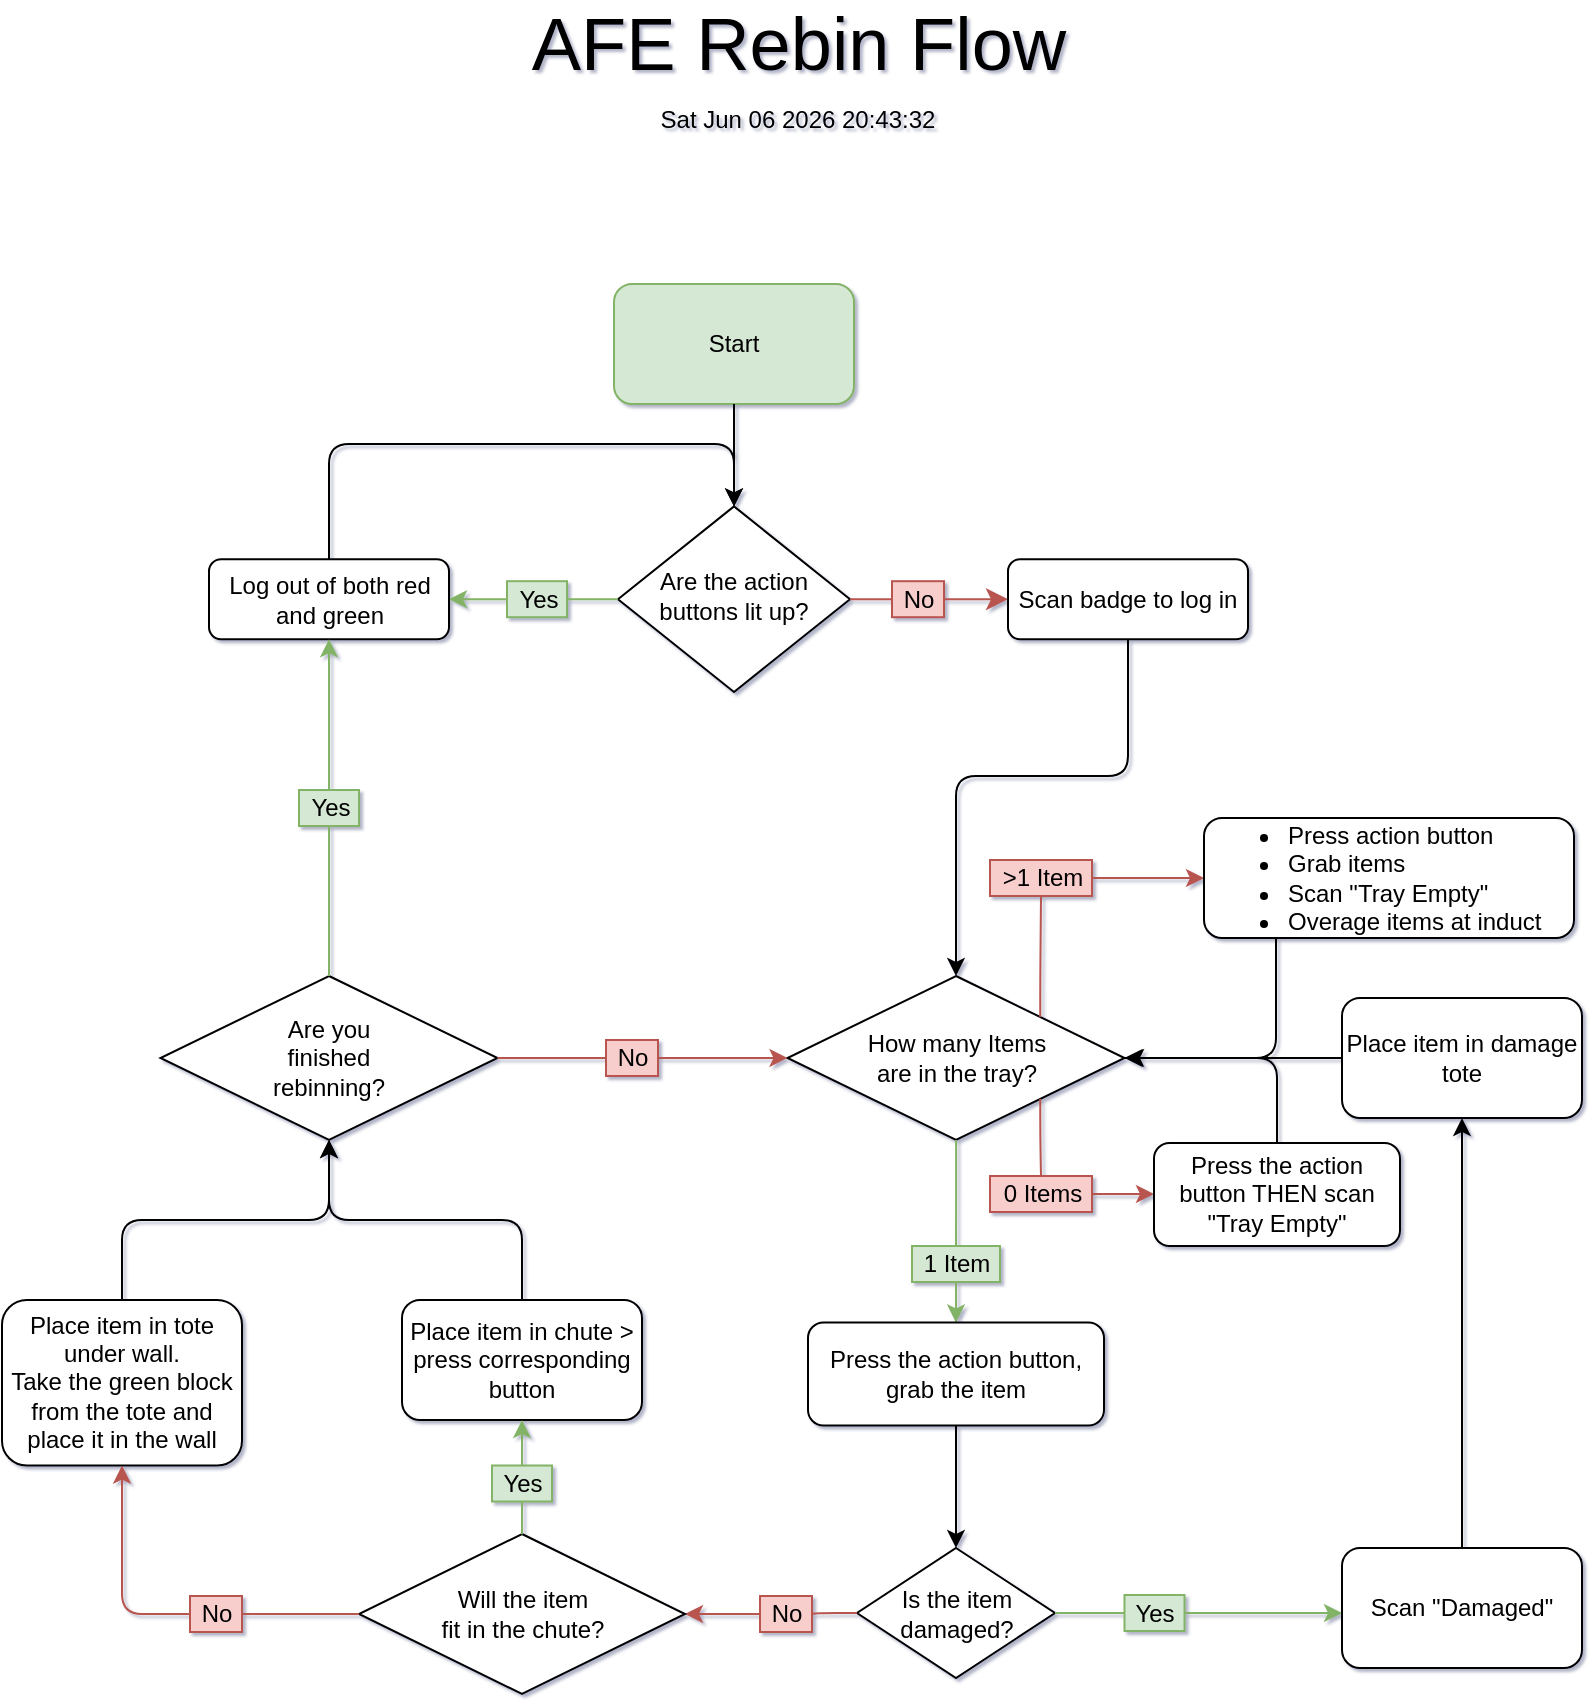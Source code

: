 <mxfile version="13.9.4" type="github">
  <diagram id="C5RBs43oDa-KdzZeNtuy" name="Page-1">
    <mxGraphModel dx="962" dy="523" grid="1" gridSize="10" guides="1" tooltips="1" connect="1" arrows="1" fold="1" page="1" pageScale="1" pageWidth="827" pageHeight="1169" background="none" math="0" shadow="1">
      <root>
        <mxCell id="WIyWlLk6GJQsqaUBKTNV-0" />
        <mxCell id="WIyWlLk6GJQsqaUBKTNV-1" parent="WIyWlLk6GJQsqaUBKTNV-0" />
        <mxCell id="WIyWlLk6GJQsqaUBKTNV-5" value="" style="edgeStyle=orthogonalEdgeStyle;rounded=0;html=1;jettySize=auto;orthogonalLoop=1;fontSize=11;endArrow=classic;endFill=1;endSize=8;strokeWidth=1;shadow=0;labelBackgroundColor=none;fillColor=#f8cecc;strokeColor=#b85450;" parent="WIyWlLk6GJQsqaUBKTNV-1" source="O4DkN6Ki-hs3kH8LSidX-30" target="WIyWlLk6GJQsqaUBKTNV-7" edge="1">
          <mxGeometry x="0.2" y="44" relative="1" as="geometry">
            <mxPoint as="offset" />
          </mxGeometry>
        </mxCell>
        <mxCell id="O4DkN6Ki-hs3kH8LSidX-33" value="" style="edgeStyle=orthogonalEdgeStyle;rounded=1;orthogonalLoop=1;jettySize=auto;html=1;endArrow=classic;endFill=1;fillColor=#d5e8d4;strokeColor=#82b366;" parent="WIyWlLk6GJQsqaUBKTNV-1" source="O4DkN6Ki-hs3kH8LSidX-34" target="WIyWlLk6GJQsqaUBKTNV-12" edge="1">
          <mxGeometry relative="1" as="geometry" />
        </mxCell>
        <mxCell id="WIyWlLk6GJQsqaUBKTNV-6" value="Are the action buttons lit up?" style="rhombus;whiteSpace=wrap;html=1;shadow=0;fontFamily=Helvetica;fontSize=12;align=center;strokeWidth=1;spacing=6;spacingTop=-4;" parent="WIyWlLk6GJQsqaUBKTNV-1" vertex="1">
          <mxGeometry x="324" y="281.2" width="116" height="92.8" as="geometry" />
        </mxCell>
        <mxCell id="O4DkN6Ki-hs3kH8LSidX-3" value="" style="edgeStyle=elbowEdgeStyle;rounded=1;orthogonalLoop=1;jettySize=auto;html=1;exitX=0.5;exitY=1;exitDx=0;exitDy=0;elbow=vertical;endArrow=classic;endFill=1;entryX=0.5;entryY=0;entryDx=0;entryDy=0;" parent="WIyWlLk6GJQsqaUBKTNV-1" source="WIyWlLk6GJQsqaUBKTNV-7" target="O4DkN6Ki-hs3kH8LSidX-0" edge="1">
          <mxGeometry relative="1" as="geometry">
            <mxPoint x="523" y="506" as="targetPoint" />
            <Array as="points">
              <mxPoint x="568" y="416" />
            </Array>
          </mxGeometry>
        </mxCell>
        <mxCell id="WIyWlLk6GJQsqaUBKTNV-7" value="Scan badge to log in" style="rounded=1;whiteSpace=wrap;html=1;fontSize=12;glass=0;strokeWidth=1;shadow=0;" parent="WIyWlLk6GJQsqaUBKTNV-1" vertex="1">
          <mxGeometry x="519" y="307.6" width="120" height="40" as="geometry" />
        </mxCell>
        <mxCell id="WIyWlLk6GJQsqaUBKTNV-12" value="Log out of both red and green" style="rounded=1;whiteSpace=wrap;html=1;fontSize=12;glass=0;strokeWidth=1;shadow=0;" parent="WIyWlLk6GJQsqaUBKTNV-1" vertex="1">
          <mxGeometry x="119.5" y="307.6" width="120" height="40" as="geometry" />
        </mxCell>
        <mxCell id="O4DkN6Ki-hs3kH8LSidX-5" value="" style="edgeStyle=orthogonalEdgeStyle;rounded=0;orthogonalLoop=1;jettySize=auto;html=1;fillColor=#d5e8d4;strokeColor=#82b366;" parent="WIyWlLk6GJQsqaUBKTNV-1" source="O4DkN6Ki-hs3kH8LSidX-6" target="O4DkN6Ki-hs3kH8LSidX-7" edge="1">
          <mxGeometry relative="1" as="geometry" />
        </mxCell>
        <mxCell id="O4DkN6Ki-hs3kH8LSidX-19" value="" style="edgeStyle=elbowEdgeStyle;rounded=1;orthogonalLoop=1;jettySize=auto;html=1;fillColor=#f8cecc;strokeColor=#b85450;" parent="WIyWlLk6GJQsqaUBKTNV-1" source="O4DkN6Ki-hs3kH8LSidX-20" target="O4DkN6Ki-hs3kH8LSidX-18" edge="1">
          <mxGeometry relative="1" as="geometry">
            <mxPoint x="540" y="647" as="sourcePoint" />
            <Array as="points">
              <mxPoint x="593" y="647" />
              <mxPoint x="556" y="614" />
            </Array>
          </mxGeometry>
        </mxCell>
        <mxCell id="O4DkN6Ki-hs3kH8LSidX-0" value="&lt;div&gt;How many Items&lt;/div&gt;&lt;div&gt;are in the tray?&lt;/div&gt;" style="rhombus;whiteSpace=wrap;html=1;" parent="WIyWlLk6GJQsqaUBKTNV-1" vertex="1">
          <mxGeometry x="408.75" y="516" width="168.5" height="81.98" as="geometry" />
        </mxCell>
        <mxCell id="O4DkN6Ki-hs3kH8LSidX-1" value="Start" style="rounded=1;whiteSpace=wrap;html=1;fillColor=#d5e8d4;strokeColor=#82b366;" parent="WIyWlLk6GJQsqaUBKTNV-1" vertex="1">
          <mxGeometry x="322" y="170" width="120" height="60" as="geometry" />
        </mxCell>
        <mxCell id="O4DkN6Ki-hs3kH8LSidX-2" value="" style="endArrow=classic;html=1;exitX=0.5;exitY=1;exitDx=0;exitDy=0;entryX=0.5;entryY=0;entryDx=0;entryDy=0;" parent="WIyWlLk6GJQsqaUBKTNV-1" source="O4DkN6Ki-hs3kH8LSidX-1" target="WIyWlLk6GJQsqaUBKTNV-6" edge="1">
          <mxGeometry width="50" height="50" relative="1" as="geometry">
            <mxPoint x="429" y="393" as="sourcePoint" />
            <mxPoint x="479" y="343" as="targetPoint" />
          </mxGeometry>
        </mxCell>
        <mxCell id="O4DkN6Ki-hs3kH8LSidX-8" value="" style="edgeStyle=orthogonalEdgeStyle;rounded=0;orthogonalLoop=1;jettySize=auto;html=1;exitX=0.5;exitY=1;exitDx=0;exitDy=0;entryX=0.5;entryY=0;entryDx=0;entryDy=0;" parent="WIyWlLk6GJQsqaUBKTNV-1" source="O4DkN6Ki-hs3kH8LSidX-7" target="O4DkN6Ki-hs3kH8LSidX-4" edge="1">
          <mxGeometry relative="1" as="geometry">
            <mxPoint x="515" y="811" as="targetPoint" />
          </mxGeometry>
        </mxCell>
        <mxCell id="O4DkN6Ki-hs3kH8LSidX-15" value="" style="edgeStyle=orthogonalEdgeStyle;orthogonalLoop=1;jettySize=auto;html=1;rounded=1;fillColor=#f8cecc;strokeColor=#b85450;entryX=1;entryY=0.5;entryDx=0;entryDy=0;" parent="WIyWlLk6GJQsqaUBKTNV-1" source="O4DkN6Ki-hs3kH8LSidX-16" target="O4DkN6Ki-hs3kH8LSidX-37" edge="1">
          <mxGeometry relative="1" as="geometry">
            <mxPoint x="334" y="835" as="targetPoint" />
          </mxGeometry>
        </mxCell>
        <mxCell id="O4DkN6Ki-hs3kH8LSidX-52" value="" style="edgeStyle=elbowEdgeStyle;rounded=0;orthogonalLoop=1;jettySize=auto;elbow=vertical;html=1;endArrow=classic;endFill=1;fillColor=#d5e8d4;strokeColor=#82b366;" parent="WIyWlLk6GJQsqaUBKTNV-1" source="O4DkN6Ki-hs3kH8LSidX-53" target="O4DkN6Ki-hs3kH8LSidX-10" edge="1">
          <mxGeometry relative="1" as="geometry" />
        </mxCell>
        <mxCell id="O4DkN6Ki-hs3kH8LSidX-4" value="Is the item damaged?" style="rhombus;whiteSpace=wrap;html=1;" parent="WIyWlLk6GJQsqaUBKTNV-1" vertex="1">
          <mxGeometry x="443.5" y="802" width="99" height="65" as="geometry" />
        </mxCell>
        <mxCell id="O4DkN6Ki-hs3kH8LSidX-7" value="Press the action button, grab the item" style="rounded=1;whiteSpace=wrap;html=1;fontSize=12;glass=0;strokeWidth=1;shadow=0;" parent="WIyWlLk6GJQsqaUBKTNV-1" vertex="1">
          <mxGeometry x="419" y="689.25" width="148" height="51.5" as="geometry" />
        </mxCell>
        <mxCell id="O4DkN6Ki-hs3kH8LSidX-13" value="" style="edgeStyle=orthogonalEdgeStyle;rounded=0;orthogonalLoop=1;jettySize=auto;html=1;" parent="WIyWlLk6GJQsqaUBKTNV-1" source="O4DkN6Ki-hs3kH8LSidX-10" target="O4DkN6Ki-hs3kH8LSidX-12" edge="1">
          <mxGeometry relative="1" as="geometry" />
        </mxCell>
        <mxCell id="O4DkN6Ki-hs3kH8LSidX-10" value="Scan &quot;Damaged&quot;" style="whiteSpace=wrap;html=1;rounded=1;shadow=0;strokeWidth=1;glass=0;" parent="WIyWlLk6GJQsqaUBKTNV-1" vertex="1">
          <mxGeometry x="686" y="802" width="120" height="60" as="geometry" />
        </mxCell>
        <mxCell id="O4DkN6Ki-hs3kH8LSidX-12" value="Place item in damage tote" style="whiteSpace=wrap;html=1;rounded=1;shadow=0;strokeWidth=1;glass=0;" parent="WIyWlLk6GJQsqaUBKTNV-1" vertex="1">
          <mxGeometry x="686" y="527" width="120" height="60" as="geometry" />
        </mxCell>
        <mxCell id="O4DkN6Ki-hs3kH8LSidX-14" value="Place item in chute &amp;gt; press corresponding button" style="whiteSpace=wrap;html=1;rounded=1;shadow=0;strokeWidth=1;glass=0;" parent="WIyWlLk6GJQsqaUBKTNV-1" vertex="1">
          <mxGeometry x="216" y="678" width="120" height="60" as="geometry" />
        </mxCell>
        <mxCell id="O4DkN6Ki-hs3kH8LSidX-22" value="" style="edgeStyle=elbowEdgeStyle;rounded=1;orthogonalLoop=1;jettySize=auto;html=1;endArrow=none;endFill=0;elbow=vertical;exitX=0.5;exitY=0;exitDx=0;exitDy=0;entryX=1;entryY=0.5;entryDx=0;entryDy=0;" parent="WIyWlLk6GJQsqaUBKTNV-1" source="O4DkN6Ki-hs3kH8LSidX-18" target="O4DkN6Ki-hs3kH8LSidX-0" edge="1">
          <mxGeometry relative="1" as="geometry">
            <mxPoint x="679" y="418" as="sourcePoint" />
            <mxPoint x="529" y="497" as="targetPoint" />
            <Array as="points">
              <mxPoint x="632" y="557" />
              <mxPoint x="586" y="416" />
              <mxPoint x="585" y="397" />
              <mxPoint x="653" y="418" />
              <mxPoint x="645" y="418" />
              <mxPoint x="645" y="413" />
            </Array>
          </mxGeometry>
        </mxCell>
        <mxCell id="O4DkN6Ki-hs3kH8LSidX-18" value="Press the action button THEN scan &quot;Tray Empty&quot;" style="rounded=1;whiteSpace=wrap;html=1;fontSize=12;glass=0;strokeWidth=1;shadow=0;" parent="WIyWlLk6GJQsqaUBKTNV-1" vertex="1">
          <mxGeometry x="592" y="599.5" width="123" height="51.5" as="geometry" />
        </mxCell>
        <mxCell id="O4DkN6Ki-hs3kH8LSidX-16" value="No" style="text;html=1;align=center;verticalAlign=middle;resizable=0;points=[];autosize=1;fillColor=#f8cecc;strokeColor=#b85450;" parent="WIyWlLk6GJQsqaUBKTNV-1" vertex="1">
          <mxGeometry x="395" y="826" width="26" height="18" as="geometry" />
        </mxCell>
        <mxCell id="O4DkN6Ki-hs3kH8LSidX-26" value="" style="edgeStyle=orthogonalEdgeStyle;orthogonalLoop=1;jettySize=auto;html=1;rounded=1;endArrow=none;endFill=0;fillColor=#f8cecc;strokeColor=#b85450;" parent="WIyWlLk6GJQsqaUBKTNV-1" source="O4DkN6Ki-hs3kH8LSidX-4" target="O4DkN6Ki-hs3kH8LSidX-16" edge="1">
          <mxGeometry relative="1" as="geometry">
            <mxPoint x="453" y="835" as="sourcePoint" />
            <mxPoint x="274" y="727.5" as="targetPoint" />
          </mxGeometry>
        </mxCell>
        <mxCell id="O4DkN6Ki-hs3kH8LSidX-6" value="&lt;div&gt;1 Item&lt;/div&gt;" style="text;html=1;align=center;verticalAlign=middle;resizable=0;points=[];autosize=1;fillColor=#d5e8d4;strokeColor=#82b366;" parent="WIyWlLk6GJQsqaUBKTNV-1" vertex="1">
          <mxGeometry x="471" y="651" width="44" height="18" as="geometry" />
        </mxCell>
        <mxCell id="O4DkN6Ki-hs3kH8LSidX-27" value="" style="edgeStyle=orthogonalEdgeStyle;rounded=0;orthogonalLoop=1;jettySize=auto;html=1;endArrow=none;endFill=0;fillColor=#d5e8d4;strokeColor=#82b366;" parent="WIyWlLk6GJQsqaUBKTNV-1" source="O4DkN6Ki-hs3kH8LSidX-0" target="O4DkN6Ki-hs3kH8LSidX-6" edge="1">
          <mxGeometry relative="1" as="geometry">
            <mxPoint x="493.083" y="597.939" as="sourcePoint" />
            <mxPoint x="493" y="676" as="targetPoint" />
          </mxGeometry>
        </mxCell>
        <mxCell id="O4DkN6Ki-hs3kH8LSidX-20" value="0 Items" style="text;html=1;align=center;verticalAlign=middle;resizable=0;points=[];autosize=1;fillColor=#f8cecc;strokeColor=#b85450;" parent="WIyWlLk6GJQsqaUBKTNV-1" vertex="1">
          <mxGeometry x="510" y="616" width="51" height="18" as="geometry" />
        </mxCell>
        <mxCell id="O4DkN6Ki-hs3kH8LSidX-28" value="" style="edgeStyle=elbowEdgeStyle;rounded=1;orthogonalLoop=1;jettySize=auto;elbow=vertical;html=1;endArrow=none;endFill=0;fillColor=#f8cecc;strokeColor=#b85450;exitX=1;exitY=1;exitDx=0;exitDy=0;" parent="WIyWlLk6GJQsqaUBKTNV-1" source="O4DkN6Ki-hs3kH8LSidX-0" target="O4DkN6Ki-hs3kH8LSidX-20" edge="1">
          <mxGeometry relative="1" as="geometry">
            <mxPoint x="577.229" y="557" as="sourcePoint" />
            <mxPoint x="598" y="583" as="targetPoint" />
          </mxGeometry>
        </mxCell>
        <mxCell id="O4DkN6Ki-hs3kH8LSidX-29" value="" style="endArrow=classic;html=1;entryX=1;entryY=0.5;entryDx=0;entryDy=0;edgeStyle=orthogonalEdgeStyle;" parent="WIyWlLk6GJQsqaUBKTNV-1" source="O4DkN6Ki-hs3kH8LSidX-12" target="O4DkN6Ki-hs3kH8LSidX-0" edge="1">
          <mxGeometry width="50" height="50" relative="1" as="geometry">
            <mxPoint x="496" y="769" as="sourcePoint" />
            <mxPoint x="546" y="719" as="targetPoint" />
          </mxGeometry>
        </mxCell>
        <mxCell id="O4DkN6Ki-hs3kH8LSidX-30" value="&lt;div&gt;No&lt;/div&gt;" style="text;html=1;align=center;verticalAlign=middle;resizable=0;points=[];autosize=1;fillColor=#f8cecc;strokeColor=#b85450;" parent="WIyWlLk6GJQsqaUBKTNV-1" vertex="1">
          <mxGeometry x="461" y="318.6" width="26" height="18" as="geometry" />
        </mxCell>
        <mxCell id="O4DkN6Ki-hs3kH8LSidX-31" value="" style="edgeStyle=orthogonalEdgeStyle;rounded=0;html=1;jettySize=auto;orthogonalLoop=1;fontSize=11;endArrow=none;endFill=0;endSize=8;strokeWidth=1;shadow=0;labelBackgroundColor=none;fillColor=#f8cecc;strokeColor=#b85450;" parent="WIyWlLk6GJQsqaUBKTNV-1" source="WIyWlLk6GJQsqaUBKTNV-6" target="O4DkN6Ki-hs3kH8LSidX-30" edge="1">
          <mxGeometry x="0.2" y="44" relative="1" as="geometry">
            <mxPoint as="offset" />
            <mxPoint x="440" y="327.6" as="sourcePoint" />
            <mxPoint x="490" y="327.6" as="targetPoint" />
          </mxGeometry>
        </mxCell>
        <mxCell id="O4DkN6Ki-hs3kH8LSidX-34" value="&lt;div&gt;Yes&lt;/div&gt;" style="text;html=1;align=center;verticalAlign=middle;resizable=0;points=[];autosize=1;fillColor=#d5e8d4;strokeColor=#82b366;" parent="WIyWlLk6GJQsqaUBKTNV-1" vertex="1">
          <mxGeometry x="268.5" y="318.6" width="30" height="18" as="geometry" />
        </mxCell>
        <mxCell id="O4DkN6Ki-hs3kH8LSidX-35" value="" style="edgeStyle=orthogonalEdgeStyle;rounded=1;orthogonalLoop=1;jettySize=auto;html=1;endArrow=none;endFill=0;fillColor=#d5e8d4;strokeColor=#82b366;" parent="WIyWlLk6GJQsqaUBKTNV-1" source="WIyWlLk6GJQsqaUBKTNV-6" target="O4DkN6Ki-hs3kH8LSidX-34" edge="1">
          <mxGeometry relative="1" as="geometry">
            <mxPoint x="324" y="327.6" as="sourcePoint" />
            <mxPoint x="229" y="327.6" as="targetPoint" />
          </mxGeometry>
        </mxCell>
        <mxCell id="O4DkN6Ki-hs3kH8LSidX-38" value="" style="edgeStyle=orthogonalEdgeStyle;rounded=1;orthogonalLoop=1;jettySize=auto;html=1;endArrow=classic;endFill=1;fillColor=#d5e8d4;strokeColor=#82b366;entryX=0.5;entryY=1;entryDx=0;entryDy=0;" parent="WIyWlLk6GJQsqaUBKTNV-1" source="O4DkN6Ki-hs3kH8LSidX-39" target="O4DkN6Ki-hs3kH8LSidX-14" edge="1">
          <mxGeometry relative="1" as="geometry">
            <mxPoint x="276" y="705" as="targetPoint" />
          </mxGeometry>
        </mxCell>
        <mxCell id="O4DkN6Ki-hs3kH8LSidX-37" value="&lt;div&gt;Will the item&lt;/div&gt;&lt;div&gt;fit in the chute?&lt;br&gt;&lt;/div&gt;" style="rhombus;whiteSpace=wrap;html=1;" parent="WIyWlLk6GJQsqaUBKTNV-1" vertex="1">
          <mxGeometry x="194.5" y="795" width="163" height="80" as="geometry" />
        </mxCell>
        <mxCell id="O4DkN6Ki-hs3kH8LSidX-39" value="&lt;div&gt;Yes&lt;/div&gt;" style="text;html=1;align=center;verticalAlign=middle;resizable=0;points=[];autosize=1;fillColor=#d5e8d4;strokeColor=#82b366;" parent="WIyWlLk6GJQsqaUBKTNV-1" vertex="1">
          <mxGeometry x="261" y="760.75" width="30" height="18" as="geometry" />
        </mxCell>
        <mxCell id="O4DkN6Ki-hs3kH8LSidX-41" value="" style="edgeStyle=orthogonalEdgeStyle;rounded=1;orthogonalLoop=1;jettySize=auto;html=1;endArrow=none;endFill=0;fillColor=#d5e8d4;strokeColor=#82b366;" parent="WIyWlLk6GJQsqaUBKTNV-1" source="O4DkN6Ki-hs3kH8LSidX-37" target="O4DkN6Ki-hs3kH8LSidX-39" edge="1">
          <mxGeometry relative="1" as="geometry">
            <mxPoint x="276" y="795" as="sourcePoint" />
            <mxPoint x="276" y="676" as="targetPoint" />
          </mxGeometry>
        </mxCell>
        <mxCell id="O4DkN6Ki-hs3kH8LSidX-42" value="Place item in tote under wall.&lt;br&gt;Take the green block from the tote and place it in the wall" style="whiteSpace=wrap;html=1;rounded=1;shadow=0;strokeWidth=1;glass=0;" parent="WIyWlLk6GJQsqaUBKTNV-1" vertex="1">
          <mxGeometry x="16" y="678" width="120" height="82.75" as="geometry" />
        </mxCell>
        <mxCell id="O4DkN6Ki-hs3kH8LSidX-43" value="" style="endArrow=classic;html=1;exitX=0;exitY=0.5;exitDx=0;exitDy=0;entryX=0.5;entryY=1;entryDx=0;entryDy=0;edgeStyle=elbowEdgeStyle;elbow=vertical;fillColor=#f8cecc;strokeColor=#b85450;" parent="WIyWlLk6GJQsqaUBKTNV-1" source="O4DkN6Ki-hs3kH8LSidX-44" target="O4DkN6Ki-hs3kH8LSidX-42" edge="1">
          <mxGeometry width="50" height="50" relative="1" as="geometry">
            <mxPoint x="325" y="730" as="sourcePoint" />
            <mxPoint x="375" y="680" as="targetPoint" />
            <Array as="points">
              <mxPoint x="63" y="835" />
            </Array>
          </mxGeometry>
        </mxCell>
        <mxCell id="O4DkN6Ki-hs3kH8LSidX-44" value="No" style="text;html=1;align=center;verticalAlign=middle;resizable=0;points=[];autosize=1;fillColor=#f8cecc;strokeColor=#b85450;" parent="WIyWlLk6GJQsqaUBKTNV-1" vertex="1">
          <mxGeometry x="110" y="826" width="26" height="18" as="geometry" />
        </mxCell>
        <mxCell id="O4DkN6Ki-hs3kH8LSidX-45" value="" style="endArrow=none;html=1;exitX=0;exitY=0.5;exitDx=0;exitDy=0;edgeStyle=elbowEdgeStyle;elbow=vertical;endFill=0;rounded=0;entryX=1.019;entryY=0.494;entryDx=0;entryDy=0;entryPerimeter=0;fillColor=#f8cecc;strokeColor=#b85450;" parent="WIyWlLk6GJQsqaUBKTNV-1" source="O4DkN6Ki-hs3kH8LSidX-37" target="O4DkN6Ki-hs3kH8LSidX-44" edge="1">
          <mxGeometry width="50" height="50" relative="1" as="geometry">
            <mxPoint x="194.5" y="835" as="sourcePoint" />
            <mxPoint x="144" y="838" as="targetPoint" />
            <Array as="points">
              <mxPoint x="143" y="835" />
              <mxPoint x="134" y="858" />
              <mxPoint x="127" y="835" />
            </Array>
          </mxGeometry>
        </mxCell>
        <mxCell id="O4DkN6Ki-hs3kH8LSidX-48" value="" style="endArrow=classic;html=1;exitX=0.5;exitY=0;exitDx=0;exitDy=0;entryX=0.5;entryY=0;entryDx=0;entryDy=0;edgeStyle=elbowEdgeStyle;elbow=vertical;" parent="WIyWlLk6GJQsqaUBKTNV-1" source="WIyWlLk6GJQsqaUBKTNV-12" target="WIyWlLk6GJQsqaUBKTNV-6" edge="1">
          <mxGeometry width="50" height="50" relative="1" as="geometry">
            <mxPoint x="370" y="428" as="sourcePoint" />
            <mxPoint x="420" y="378" as="targetPoint" />
            <Array as="points">
              <mxPoint x="300" y="250" />
              <mxPoint x="300" y="263" />
            </Array>
          </mxGeometry>
        </mxCell>
        <mxCell id="O4DkN6Ki-hs3kH8LSidX-53" value="&lt;div&gt;Yes&lt;/div&gt;" style="text;html=1;align=center;verticalAlign=middle;resizable=0;points=[];autosize=1;fillColor=#d5e8d4;strokeColor=#82b366;" parent="WIyWlLk6GJQsqaUBKTNV-1" vertex="1">
          <mxGeometry x="577.25" y="825.5" width="30" height="18" as="geometry" />
        </mxCell>
        <mxCell id="O4DkN6Ki-hs3kH8LSidX-55" value="" style="edgeStyle=elbowEdgeStyle;rounded=0;orthogonalLoop=1;jettySize=auto;elbow=vertical;html=1;endArrow=none;endFill=0;fillColor=#d5e8d4;strokeColor=#82b366;" parent="WIyWlLk6GJQsqaUBKTNV-1" source="O4DkN6Ki-hs3kH8LSidX-4" target="O4DkN6Ki-hs3kH8LSidX-53" edge="1">
          <mxGeometry relative="1" as="geometry">
            <mxPoint x="541.738" y="835" as="sourcePoint" />
            <mxPoint x="606" y="835" as="targetPoint" />
          </mxGeometry>
        </mxCell>
        <mxCell id="EvMNJeiVw6bIb0Pk5dOM-13" value="" style="edgeStyle=elbowEdgeStyle;rounded=1;orthogonalLoop=1;jettySize=auto;html=1;endArrow=classic;endFill=1;fillColor=#d5e8d4;strokeColor=#82b366;entryX=0.5;entryY=1;entryDx=0;entryDy=0;elbow=vertical;" parent="WIyWlLk6GJQsqaUBKTNV-1" source="EvMNJeiVw6bIb0Pk5dOM-14" target="WIyWlLk6GJQsqaUBKTNV-12" edge="1">
          <mxGeometry relative="1" as="geometry">
            <mxPoint x="179.765" y="452.0" as="targetPoint" />
          </mxGeometry>
        </mxCell>
        <mxCell id="EvMNJeiVw6bIb0Pk5dOM-1" value="&lt;div&gt;Are you&lt;/div&gt;&lt;div&gt;finished&lt;/div&gt;&lt;div&gt;rebinning?&lt;/div&gt;" style="rhombus;whiteSpace=wrap;html=1;" parent="WIyWlLk6GJQsqaUBKTNV-1" vertex="1">
          <mxGeometry x="95.25" y="516" width="168.5" height="81.98" as="geometry" />
        </mxCell>
        <mxCell id="EvMNJeiVw6bIb0Pk5dOM-5" value="" style="endArrow=classic;html=1;exitX=1;exitY=0.5;exitDx=0;exitDy=0;entryX=0;entryY=0.5;entryDx=0;entryDy=0;fillColor=#f8cecc;strokeColor=#b85450;" parent="WIyWlLk6GJQsqaUBKTNV-1" source="EvMNJeiVw6bIb0Pk5dOM-7" target="O4DkN6Ki-hs3kH8LSidX-0" edge="1">
          <mxGeometry relative="1" as="geometry">
            <mxPoint x="219" y="549" as="sourcePoint" />
            <mxPoint x="319" y="549" as="targetPoint" />
          </mxGeometry>
        </mxCell>
        <mxCell id="EvMNJeiVw6bIb0Pk5dOM-7" value="&lt;div&gt;No&lt;/div&gt;" style="text;html=1;align=center;verticalAlign=middle;resizable=0;points=[];autosize=1;fillColor=#f8cecc;strokeColor=#b85450;" parent="WIyWlLk6GJQsqaUBKTNV-1" vertex="1">
          <mxGeometry x="318" y="547.99" width="26" height="18" as="geometry" />
        </mxCell>
        <mxCell id="EvMNJeiVw6bIb0Pk5dOM-8" value="" style="endArrow=none;html=1;exitX=1;exitY=0.5;exitDx=0;exitDy=0;entryX=0;entryY=0.5;entryDx=0;entryDy=0;endFill=0;fillColor=#f8cecc;strokeColor=#b85450;" parent="WIyWlLk6GJQsqaUBKTNV-1" source="EvMNJeiVw6bIb0Pk5dOM-1" target="EvMNJeiVw6bIb0Pk5dOM-7" edge="1">
          <mxGeometry relative="1" as="geometry">
            <mxPoint x="263.75" y="556.99" as="sourcePoint" />
            <mxPoint x="408.75" y="556.99" as="targetPoint" />
          </mxGeometry>
        </mxCell>
        <mxCell id="EvMNJeiVw6bIb0Pk5dOM-10" value="" style="edgeStyle=elbowEdgeStyle;elbow=vertical;endArrow=classic;html=1;exitX=0.5;exitY=0;exitDx=0;exitDy=0;entryX=0.5;entryY=1;entryDx=0;entryDy=0;" parent="WIyWlLk6GJQsqaUBKTNV-1" source="O4DkN6Ki-hs3kH8LSidX-42" target="EvMNJeiVw6bIb0Pk5dOM-1" edge="1">
          <mxGeometry width="50" height="50" relative="1" as="geometry">
            <mxPoint x="74" y="633" as="sourcePoint" />
            <mxPoint x="124" y="614.75" as="targetPoint" />
          </mxGeometry>
        </mxCell>
        <mxCell id="EvMNJeiVw6bIb0Pk5dOM-11" value="" style="edgeStyle=elbowEdgeStyle;elbow=vertical;endArrow=classic;html=1;exitX=0.5;exitY=0;exitDx=0;exitDy=0;entryX=0.5;entryY=1;entryDx=0;entryDy=0;" parent="WIyWlLk6GJQsqaUBKTNV-1" source="O4DkN6Ki-hs3kH8LSidX-14" target="EvMNJeiVw6bIb0Pk5dOM-1" edge="1">
          <mxGeometry width="50" height="50" relative="1" as="geometry">
            <mxPoint x="137" y="664" as="sourcePoint" />
            <mxPoint x="187" y="614" as="targetPoint" />
          </mxGeometry>
        </mxCell>
        <mxCell id="EvMNJeiVw6bIb0Pk5dOM-14" value="Yes" style="text;html=1;align=center;verticalAlign=middle;resizable=0;points=[];autosize=1;fillColor=#d5e8d4;strokeColor=#82b366;" parent="WIyWlLk6GJQsqaUBKTNV-1" vertex="1">
          <mxGeometry x="164.5" y="423" width="30" height="18" as="geometry" />
        </mxCell>
        <mxCell id="EvMNJeiVw6bIb0Pk5dOM-16" value="" style="edgeStyle=elbowEdgeStyle;rounded=1;orthogonalLoop=1;jettySize=auto;html=1;endArrow=none;endFill=0;fillColor=#d5e8d4;strokeColor=#82b366;" parent="WIyWlLk6GJQsqaUBKTNV-1" source="EvMNJeiVw6bIb0Pk5dOM-1" target="EvMNJeiVw6bIb0Pk5dOM-14" edge="1">
          <mxGeometry relative="1" as="geometry">
            <mxPoint x="179.333" y="516.081" as="sourcePoint" />
            <mxPoint x="179.333" y="452" as="targetPoint" />
          </mxGeometry>
        </mxCell>
        <mxCell id="7m42tvrbCJNYDOJYqkoH-0" value="&lt;font style=&quot;font-size: 37px&quot;&gt;AFE Rebin Flow&lt;br&gt;&lt;/font&gt;" style="text;html=1;align=center;verticalAlign=middle;resizable=0;points=[];autosize=1;" vertex="1" parent="WIyWlLk6GJQsqaUBKTNV-1">
          <mxGeometry x="275" y="37" width="277" height="27" as="geometry" />
        </mxCell>
        <UserObject label="%date{ddd mmm dd yyyy HH:MM:ss}%" placeholders="1" id="7m42tvrbCJNYDOJYqkoH-1">
          <mxCell style="text;html=1;strokeColor=none;fillColor=none;align=center;verticalAlign=middle;whiteSpace=wrap;overflow=hidden;" vertex="1" parent="WIyWlLk6GJQsqaUBKTNV-1">
            <mxGeometry x="334" y="78" width="160" height="20" as="geometry" />
          </mxCell>
        </UserObject>
        <mxCell id="7m42tvrbCJNYDOJYqkoH-2" value="" style="edgeStyle=elbowEdgeStyle;elbow=vertical;endArrow=classic;html=1;fillColor=#f8cecc;strokeColor=#b85450;" edge="1" parent="WIyWlLk6GJQsqaUBKTNV-1" source="7m42tvrbCJNYDOJYqkoH-5" target="7m42tvrbCJNYDOJYqkoH-3">
          <mxGeometry width="50" height="50" relative="1" as="geometry">
            <mxPoint x="644" y="494" as="sourcePoint" />
            <mxPoint x="590" y="459" as="targetPoint" />
            <Array as="points">
              <mxPoint x="585" y="467" />
              <mxPoint x="591" y="472" />
              <mxPoint x="578" y="519" />
              <mxPoint x="611" y="473" />
              <mxPoint x="628" y="490" />
            </Array>
          </mxGeometry>
        </mxCell>
        <mxCell id="7m42tvrbCJNYDOJYqkoH-3" value="&lt;div align=&quot;left&quot;&gt;&lt;ul&gt;&lt;li&gt;Press action button&lt;/li&gt;&lt;li&gt;Grab items&lt;/li&gt;&lt;li&gt;Scan &quot;Tray Empty&quot;&lt;/li&gt;&lt;li&gt;&lt;div&gt;Overage items at induct&lt;br&gt;&lt;/div&gt;&lt;/li&gt;&lt;/ul&gt;&lt;/div&gt;" style="rounded=1;whiteSpace=wrap;html=1;align=left;" vertex="1" parent="WIyWlLk6GJQsqaUBKTNV-1">
          <mxGeometry x="617" y="437" width="185" height="60" as="geometry" />
        </mxCell>
        <mxCell id="7m42tvrbCJNYDOJYqkoH-4" value="" style="edgeStyle=elbowEdgeStyle;elbow=vertical;endArrow=classic;html=1;" edge="1" parent="WIyWlLk6GJQsqaUBKTNV-1" source="7m42tvrbCJNYDOJYqkoH-3">
          <mxGeometry width="50" height="50" relative="1" as="geometry">
            <mxPoint x="524" y="594" as="sourcePoint" />
            <mxPoint x="578" y="557" as="targetPoint" />
            <Array as="points">
              <mxPoint x="653" y="557" />
              <mxPoint x="667" y="557" />
              <mxPoint x="610" y="557" />
              <mxPoint x="647" y="516" />
              <mxPoint x="608" y="416" />
              <mxPoint x="606" y="399" />
              <mxPoint x="607" y="415" />
              <mxPoint x="586" y="415" />
            </Array>
          </mxGeometry>
        </mxCell>
        <mxCell id="7m42tvrbCJNYDOJYqkoH-5" value="&amp;gt;1 Item" style="text;html=1;align=center;verticalAlign=middle;resizable=0;points=[];autosize=1;fillColor=#f8cecc;strokeColor=#b85450;" vertex="1" parent="WIyWlLk6GJQsqaUBKTNV-1">
          <mxGeometry x="510" y="458" width="51" height="18" as="geometry" />
        </mxCell>
        <mxCell id="7m42tvrbCJNYDOJYqkoH-6" value="" style="edgeStyle=elbowEdgeStyle;elbow=vertical;endArrow=none;html=1;exitX=1;exitY=0;exitDx=0;exitDy=0;endFill=0;fillColor=#f8cecc;strokeColor=#b85450;" edge="1" parent="WIyWlLk6GJQsqaUBKTNV-1" source="O4DkN6Ki-hs3kH8LSidX-0" target="7m42tvrbCJNYDOJYqkoH-5">
          <mxGeometry width="50" height="50" relative="1" as="geometry">
            <mxPoint x="535.125" y="536.495" as="sourcePoint" />
            <mxPoint x="690.5" y="497" as="targetPoint" />
            <Array as="points">
              <mxPoint x="577" y="518" />
            </Array>
          </mxGeometry>
        </mxCell>
      </root>
    </mxGraphModel>
  </diagram>
</mxfile>
